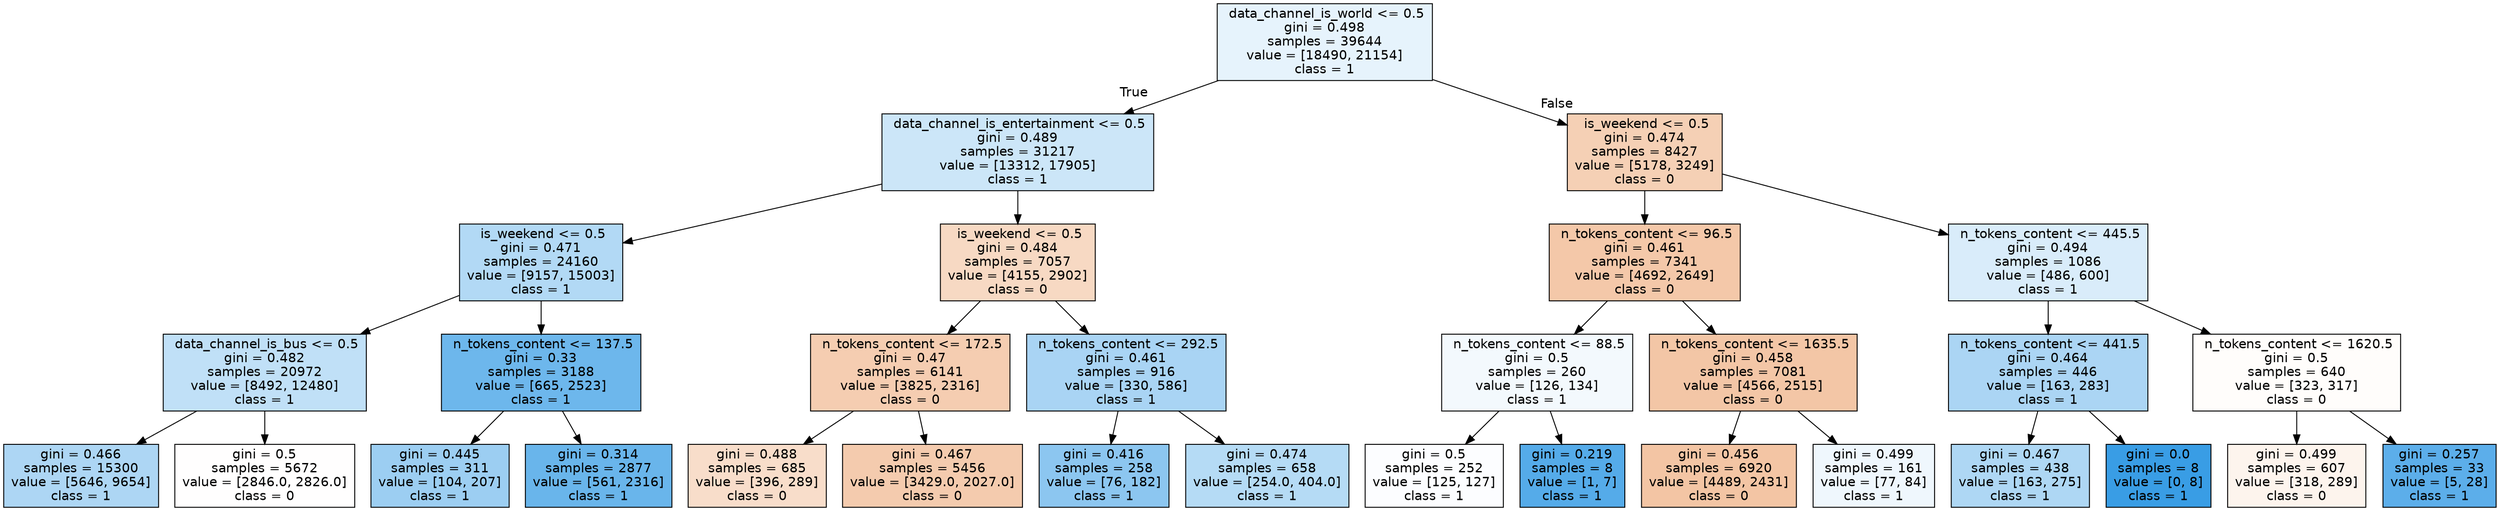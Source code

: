 digraph Tree {
node [shape=box, style="filled", color="black", fontname="helvetica"] ;
edge [fontname="helvetica"] ;
0 [label=" data_channel_is_world <= 0.5\ngini = 0.498\nsamples = 39644\nvalue = [18490, 21154]\nclass = 1", fillcolor="#e6f3fc"] ;
1 [label=" data_channel_is_entertainment <= 0.5\ngini = 0.489\nsamples = 31217\nvalue = [13312, 17905]\nclass = 1", fillcolor="#cce6f8"] ;
0 -> 1 [labeldistance=2.5, labelangle=45, headlabel="True"] ;
2 [label=" is_weekend <= 0.5\ngini = 0.471\nsamples = 24160\nvalue = [9157, 15003]\nclass = 1", fillcolor="#b2d9f5"] ;
1 -> 2 ;
3 [label=" data_channel_is_bus <= 0.5\ngini = 0.482\nsamples = 20972\nvalue = [8492, 12480]\nclass = 1", fillcolor="#c0e0f7"] ;
2 -> 3 ;
4 [label="gini = 0.466\nsamples = 15300\nvalue = [5646, 9654]\nclass = 1", fillcolor="#add6f4"] ;
3 -> 4 ;
5 [label="gini = 0.5\nsamples = 5672\nvalue = [2846.0, 2826.0]\nclass = 0", fillcolor="#fffefe"] ;
3 -> 5 ;
6 [label=" n_tokens_content <= 137.5\ngini = 0.33\nsamples = 3188\nvalue = [665, 2523]\nclass = 1", fillcolor="#6db7ec"] ;
2 -> 6 ;
7 [label="gini = 0.445\nsamples = 311\nvalue = [104, 207]\nclass = 1", fillcolor="#9ccef2"] ;
6 -> 7 ;
8 [label="gini = 0.314\nsamples = 2877\nvalue = [561, 2316]\nclass = 1", fillcolor="#69b5eb"] ;
6 -> 8 ;
9 [label=" is_weekend <= 0.5\ngini = 0.484\nsamples = 7057\nvalue = [4155, 2902]\nclass = 0", fillcolor="#f7d9c3"] ;
1 -> 9 ;
10 [label=" n_tokens_content <= 172.5\ngini = 0.47\nsamples = 6141\nvalue = [3825, 2316]\nclass = 0", fillcolor="#f5cdb1"] ;
9 -> 10 ;
11 [label="gini = 0.488\nsamples = 685\nvalue = [396, 289]\nclass = 0", fillcolor="#f8ddca"] ;
10 -> 11 ;
12 [label="gini = 0.467\nsamples = 5456\nvalue = [3429.0, 2027.0]\nclass = 0", fillcolor="#f4cbae"] ;
10 -> 12 ;
13 [label=" n_tokens_content <= 292.5\ngini = 0.461\nsamples = 916\nvalue = [330, 586]\nclass = 1", fillcolor="#a9d4f4"] ;
9 -> 13 ;
14 [label="gini = 0.416\nsamples = 258\nvalue = [76, 182]\nclass = 1", fillcolor="#8cc6f0"] ;
13 -> 14 ;
15 [label="gini = 0.474\nsamples = 658\nvalue = [254.0, 404.0]\nclass = 1", fillcolor="#b5dbf5"] ;
13 -> 15 ;
16 [label=" is_weekend <= 0.5\ngini = 0.474\nsamples = 8427\nvalue = [5178, 3249]\nclass = 0", fillcolor="#f5d0b5"] ;
0 -> 16 [labeldistance=2.5, labelangle=-45, headlabel="False"] ;
17 [label=" n_tokens_content <= 96.5\ngini = 0.461\nsamples = 7341\nvalue = [4692, 2649]\nclass = 0", fillcolor="#f4c8a9"] ;
16 -> 17 ;
18 [label=" n_tokens_content <= 88.5\ngini = 0.5\nsamples = 260\nvalue = [126, 134]\nclass = 1", fillcolor="#f3f9fd"] ;
17 -> 18 ;
19 [label="gini = 0.5\nsamples = 252\nvalue = [125, 127]\nclass = 1", fillcolor="#fcfdff"] ;
18 -> 19 ;
20 [label="gini = 0.219\nsamples = 8\nvalue = [1, 7]\nclass = 1", fillcolor="#55abe9"] ;
18 -> 20 ;
21 [label=" n_tokens_content <= 1635.5\ngini = 0.458\nsamples = 7081\nvalue = [4566, 2515]\nclass = 0", fillcolor="#f3c6a6"] ;
17 -> 21 ;
22 [label="gini = 0.456\nsamples = 6920\nvalue = [4489, 2431]\nclass = 0", fillcolor="#f3c5a4"] ;
21 -> 22 ;
23 [label="gini = 0.499\nsamples = 161\nvalue = [77, 84]\nclass = 1", fillcolor="#eff7fd"] ;
21 -> 23 ;
24 [label=" n_tokens_content <= 445.5\ngini = 0.494\nsamples = 1086\nvalue = [486, 600]\nclass = 1", fillcolor="#d9ecfa"] ;
16 -> 24 ;
25 [label=" n_tokens_content <= 441.5\ngini = 0.464\nsamples = 446\nvalue = [163, 283]\nclass = 1", fillcolor="#abd5f4"] ;
24 -> 25 ;
26 [label="gini = 0.467\nsamples = 438\nvalue = [163, 275]\nclass = 1", fillcolor="#aed7f4"] ;
25 -> 26 ;
27 [label="gini = 0.0\nsamples = 8\nvalue = [0, 8]\nclass = 1", fillcolor="#399de5"] ;
25 -> 27 ;
28 [label=" n_tokens_content <= 1620.5\ngini = 0.5\nsamples = 640\nvalue = [323, 317]\nclass = 0", fillcolor="#fffdfb"] ;
24 -> 28 ;
29 [label="gini = 0.499\nsamples = 607\nvalue = [318, 289]\nclass = 0", fillcolor="#fdf4ed"] ;
28 -> 29 ;
30 [label="gini = 0.257\nsamples = 33\nvalue = [5, 28]\nclass = 1", fillcolor="#5caeea"] ;
28 -> 30 ;
}